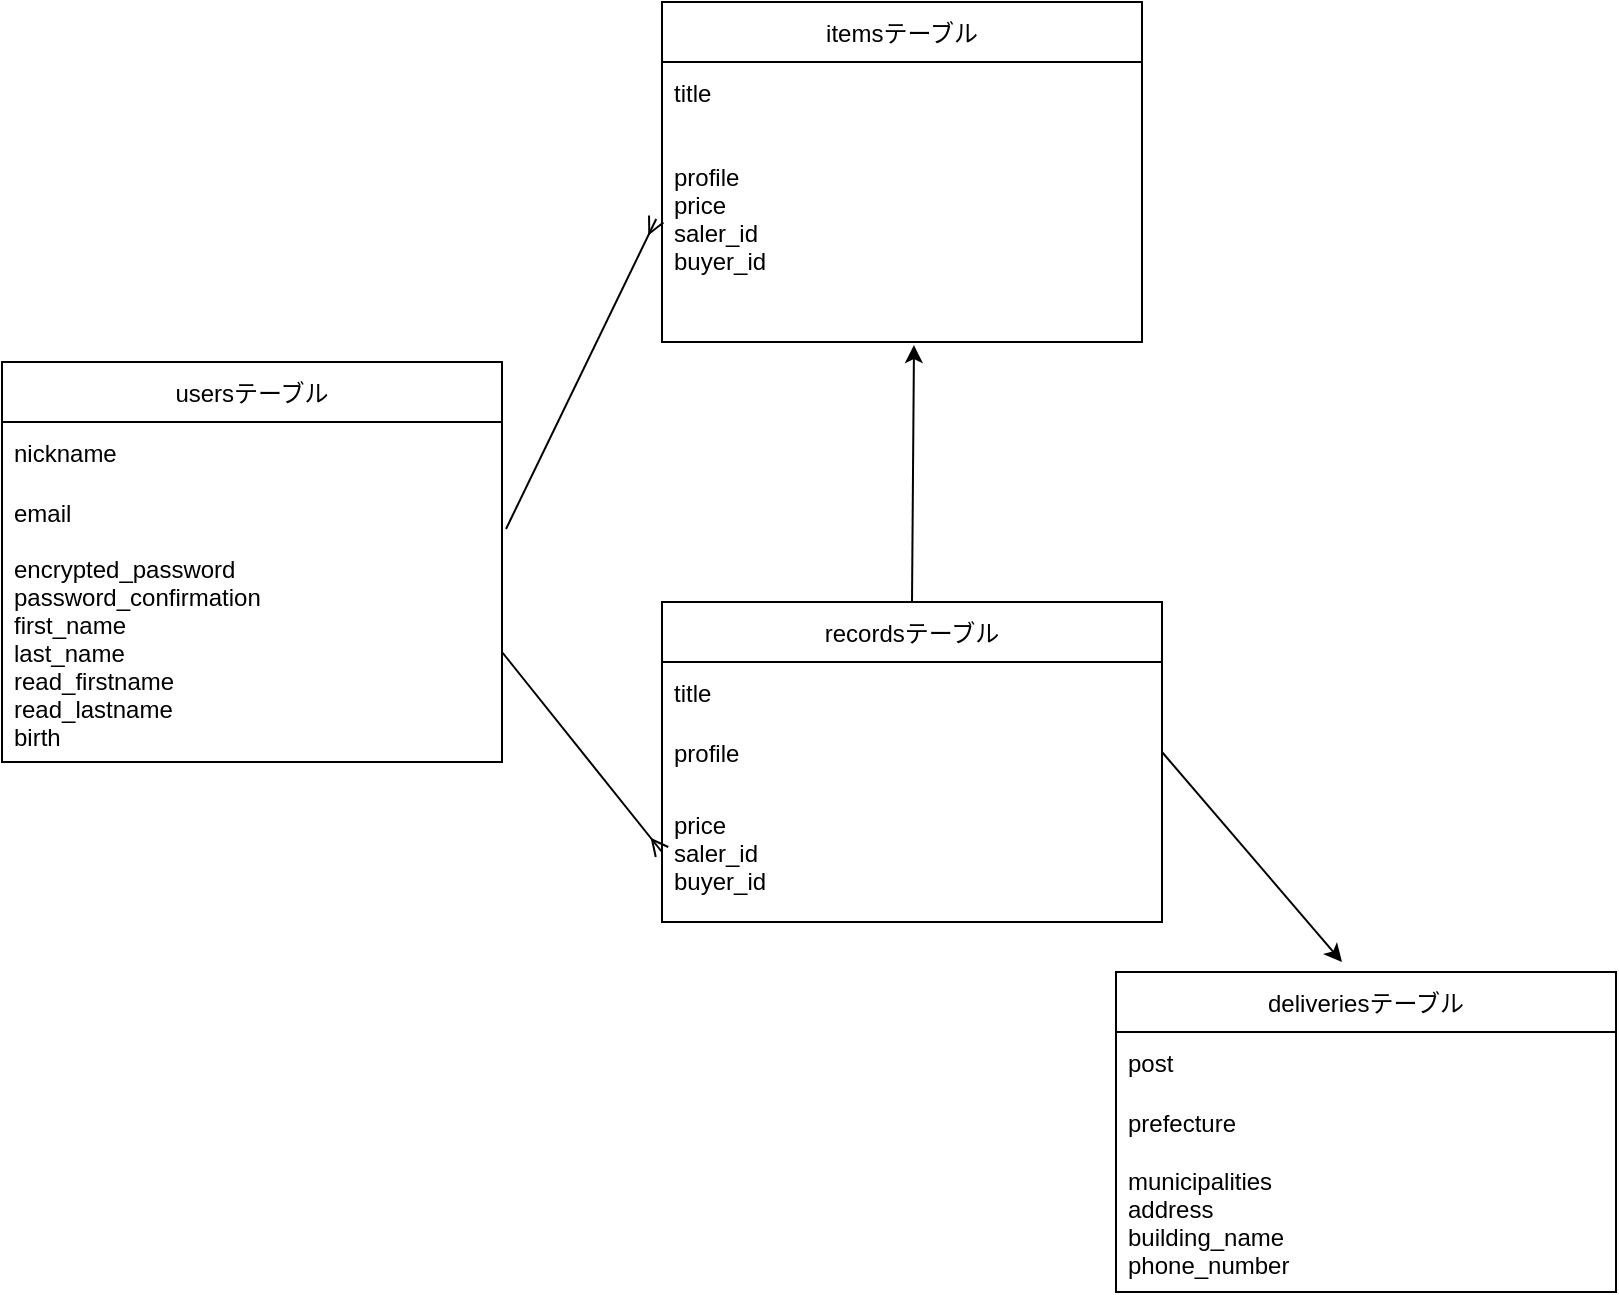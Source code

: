<mxfile>
    <diagram id="w-6ZZ1eT_wzQ2qStTX7d" name="ページ1">
        <mxGraphModel dx="290" dy="555" grid="1" gridSize="10" guides="1" tooltips="1" connect="1" arrows="1" fold="1" page="1" pageScale="1" pageWidth="827" pageHeight="1169" math="0" shadow="0">
            <root>
                <mxCell id="0"/>
                <mxCell id="1" parent="0"/>
                <object label="usersテーブル" id="2">
                    <mxCell style="swimlane;fontStyle=0;childLayout=stackLayout;horizontal=1;startSize=30;horizontalStack=0;resizeParent=1;resizeParentMax=0;resizeLast=0;collapsible=1;marginBottom=0;" vertex="1" parent="1">
                        <mxGeometry x="20" y="200" width="250" height="200" as="geometry">
                            <mxRectangle x="100" y="140" width="110" height="30" as="alternateBounds"/>
                        </mxGeometry>
                    </mxCell>
                </object>
                <mxCell id="3" value="nickname" style="text;strokeColor=none;fillColor=none;align=left;verticalAlign=middle;spacingLeft=4;spacingRight=4;overflow=hidden;points=[[0,0.5],[1,0.5]];portConstraint=eastwest;rotatable=0;" vertex="1" parent="2">
                    <mxGeometry y="30" width="250" height="30" as="geometry"/>
                </mxCell>
                <mxCell id="4" value="email" style="text;strokeColor=none;fillColor=none;align=left;verticalAlign=middle;spacingLeft=4;spacingRight=4;overflow=hidden;points=[[0,0.5],[1,0.5]];portConstraint=eastwest;rotatable=0;" vertex="1" parent="2">
                    <mxGeometry y="60" width="250" height="30" as="geometry"/>
                </mxCell>
                <mxCell id="5" value="encrypted_password&#10;password_confirmation&#10;first_name&#10;last_name&#10;read_firstname&#10;read_lastname&#10;birth" style="text;strokeColor=none;fillColor=none;align=left;verticalAlign=middle;spacingLeft=4;spacingRight=4;overflow=hidden;points=[[0,0.5],[1,0.5]];portConstraint=eastwest;rotatable=0;" vertex="1" parent="2">
                    <mxGeometry y="90" width="250" height="110" as="geometry"/>
                </mxCell>
                <mxCell id="6" value="itemsテーブル" style="swimlane;fontStyle=0;childLayout=stackLayout;horizontal=1;startSize=30;horizontalStack=0;resizeParent=1;resizeParentMax=0;resizeLast=0;collapsible=1;marginBottom=0;" vertex="1" parent="1">
                    <mxGeometry x="350" y="20" width="240" height="170" as="geometry">
                        <mxRectangle x="510" y="160" width="50" height="30" as="alternateBounds"/>
                    </mxGeometry>
                </mxCell>
                <mxCell id="8" value="title" style="text;strokeColor=none;fillColor=none;align=left;verticalAlign=middle;spacingLeft=4;spacingRight=4;overflow=hidden;points=[[0,0.5],[1,0.5]];portConstraint=eastwest;rotatable=0;" vertex="1" parent="6">
                    <mxGeometry y="30" width="240" height="30" as="geometry"/>
                </mxCell>
                <mxCell id="9" value="profile&#10;price&#10;saler_id&#10;buyer_id&#10;" style="text;strokeColor=none;fillColor=none;align=left;verticalAlign=middle;spacingLeft=4;spacingRight=4;overflow=hidden;points=[[0,0.5],[1,0.5]];portConstraint=eastwest;rotatable=0;" vertex="1" parent="6">
                    <mxGeometry y="60" width="240" height="110" as="geometry"/>
                </mxCell>
                <mxCell id="28" style="html=1;exitX=0.5;exitY=0;exitDx=0;exitDy=0;entryX=0.525;entryY=1.014;entryDx=0;entryDy=0;entryPerimeter=0;rounded=1;strokeColor=default;endArrow=classic;endFill=1;" edge="1" parent="1" source="20" target="9">
                    <mxGeometry relative="1" as="geometry">
                        <mxPoint x="650" y="270" as="targetPoint"/>
                    </mxGeometry>
                </mxCell>
                <object label="recordsテーブル" id="20">
                    <mxCell style="swimlane;fontStyle=0;childLayout=stackLayout;horizontal=1;startSize=30;horizontalStack=0;resizeParent=1;resizeParentMax=0;resizeLast=0;collapsible=1;marginBottom=0;" vertex="1" parent="1">
                        <mxGeometry x="350" y="320" width="250" height="160" as="geometry">
                            <mxRectangle x="100" y="140" width="110" height="30" as="alternateBounds"/>
                        </mxGeometry>
                    </mxCell>
                </object>
                <mxCell id="21" value="title" style="text;strokeColor=none;fillColor=none;align=left;verticalAlign=middle;spacingLeft=4;spacingRight=4;overflow=hidden;points=[[0,0.5],[1,0.5]];portConstraint=eastwest;rotatable=0;" vertex="1" parent="20">
                    <mxGeometry y="30" width="250" height="30" as="geometry"/>
                </mxCell>
                <mxCell id="22" value="profile" style="text;strokeColor=none;fillColor=none;align=left;verticalAlign=middle;spacingLeft=4;spacingRight=4;overflow=hidden;points=[[0,0.5],[1,0.5]];portConstraint=eastwest;rotatable=0;" vertex="1" parent="20">
                    <mxGeometry y="60" width="250" height="30" as="geometry"/>
                </mxCell>
                <mxCell id="23" value="price&#10;saler_id&#10;buyer_id" style="text;strokeColor=none;fillColor=none;align=left;verticalAlign=middle;spacingLeft=4;spacingRight=4;overflow=hidden;points=[[0,0.5],[1,0.5]];portConstraint=eastwest;rotatable=0;" vertex="1" parent="20">
                    <mxGeometry y="90" width="250" height="70" as="geometry"/>
                </mxCell>
                <object label="deliveriesテーブル" id="24">
                    <mxCell style="swimlane;fontStyle=0;childLayout=stackLayout;horizontal=1;startSize=30;horizontalStack=0;resizeParent=1;resizeParentMax=0;resizeLast=0;collapsible=1;marginBottom=0;" vertex="1" parent="1">
                        <mxGeometry x="577" y="505" width="250" height="160" as="geometry">
                            <mxRectangle x="100" y="140" width="110" height="30" as="alternateBounds"/>
                        </mxGeometry>
                    </mxCell>
                </object>
                <mxCell id="25" value="post" style="text;strokeColor=none;fillColor=none;align=left;verticalAlign=middle;spacingLeft=4;spacingRight=4;overflow=hidden;points=[[0,0.5],[1,0.5]];portConstraint=eastwest;rotatable=0;" vertex="1" parent="24">
                    <mxGeometry y="30" width="250" height="30" as="geometry"/>
                </mxCell>
                <mxCell id="26" value="prefecture" style="text;strokeColor=none;fillColor=none;align=left;verticalAlign=middle;spacingLeft=4;spacingRight=4;overflow=hidden;points=[[0,0.5],[1,0.5]];portConstraint=eastwest;rotatable=0;" vertex="1" parent="24">
                    <mxGeometry y="60" width="250" height="30" as="geometry"/>
                </mxCell>
                <mxCell id="27" value="municipalities&#10;address&#10;building_name&#10;phone_number" style="text;strokeColor=none;fillColor=none;align=left;verticalAlign=middle;spacingLeft=4;spacingRight=4;overflow=hidden;points=[[0,0.5],[1,0.5]];portConstraint=eastwest;rotatable=0;" vertex="1" parent="24">
                    <mxGeometry y="90" width="250" height="70" as="geometry"/>
                </mxCell>
                <mxCell id="29" style="edgeStyle=none;html=1;exitX=1.008;exitY=0.783;exitDx=0;exitDy=0;entryX=-0.012;entryY=0.441;entryDx=0;entryDy=0;endArrow=ERmany;endFill=0;entryPerimeter=0;exitPerimeter=0;" edge="1" parent="1" source="4" target="9">
                    <mxGeometry relative="1" as="geometry"/>
                </mxCell>
                <mxCell id="30" style="edgeStyle=none;rounded=1;html=1;exitX=1;exitY=0.5;exitDx=0;exitDy=0;entryX=0;entryY=0.5;entryDx=0;entryDy=0;endArrow=ERmany;endFill=0;" edge="1" parent="1" source="5" target="23">
                    <mxGeometry relative="1" as="geometry">
                        <Array as="points"/>
                    </mxGeometry>
                </mxCell>
                <mxCell id="32" style="edgeStyle=none;rounded=1;html=1;exitX=1;exitY=0.5;exitDx=0;exitDy=0;" edge="1" parent="1" source="22">
                    <mxGeometry relative="1" as="geometry">
                        <mxPoint x="690" y="500" as="targetPoint"/>
                        <Array as="points">
                            <mxPoint x="690" y="500"/>
                        </Array>
                    </mxGeometry>
                </mxCell>
            </root>
        </mxGraphModel>
    </diagram>
</mxfile>